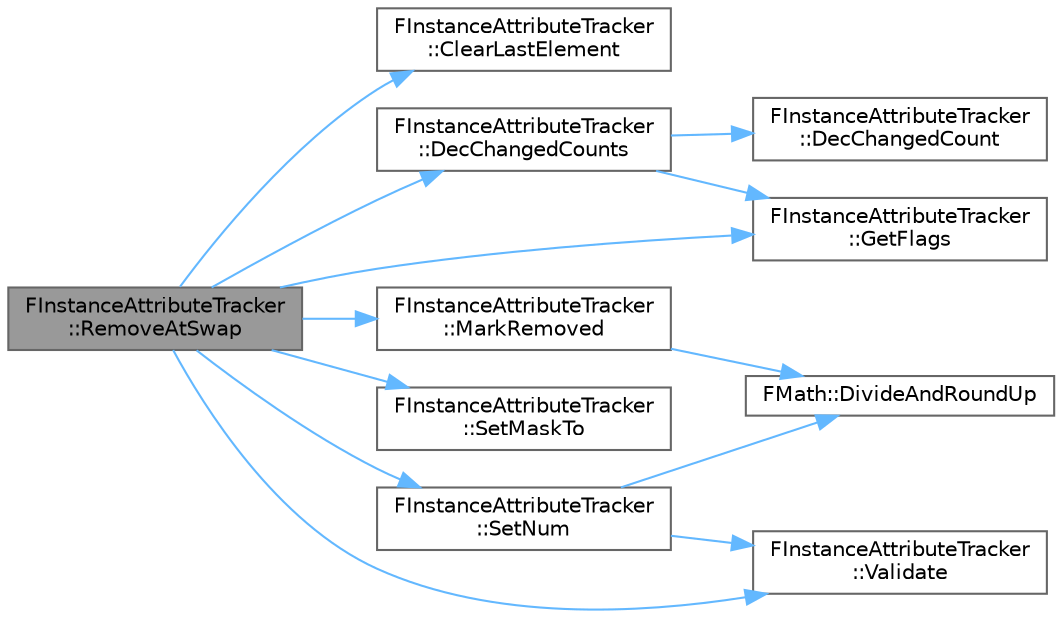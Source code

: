 digraph "FInstanceAttributeTracker::RemoveAtSwap"
{
 // INTERACTIVE_SVG=YES
 // LATEX_PDF_SIZE
  bgcolor="transparent";
  edge [fontname=Helvetica,fontsize=10,labelfontname=Helvetica,labelfontsize=10];
  node [fontname=Helvetica,fontsize=10,shape=box,height=0.2,width=0.4];
  rankdir="LR";
  Node1 [id="Node000001",label="FInstanceAttributeTracker\l::RemoveAtSwap",height=0.2,width=0.4,color="gray40", fillcolor="grey60", style="filled", fontcolor="black",tooltip="Mark removed & update the tracked bits (remove & swap operation)"];
  Node1 -> Node2 [id="edge1_Node000001_Node000002",color="steelblue1",style="solid",tooltip=" "];
  Node2 [id="Node000002",label="FInstanceAttributeTracker\l::ClearLastElement",height=0.2,width=0.4,color="grey40", fillcolor="white", style="filled",URL="$d7/d54/classFInstanceAttributeTracker.html#a126e164e201e843840121438987abf4d",tooltip="Clear the last item & all remaining in element to ensure it is always all zero."];
  Node1 -> Node3 [id="edge2_Node000001_Node000003",color="steelblue1",style="solid",tooltip=" "];
  Node3 [id="Node000003",label="FInstanceAttributeTracker\l::DecChangedCounts",height=0.2,width=0.4,color="grey40", fillcolor="white", style="filled",URL="$d7/d54/classFInstanceAttributeTracker.html#ab56e50da0ff7b87abfd9a7bae683fc2e",tooltip=" "];
  Node3 -> Node4 [id="edge3_Node000003_Node000004",color="steelblue1",style="solid",tooltip=" "];
  Node4 [id="Node000004",label="FInstanceAttributeTracker\l::DecChangedCount",height=0.2,width=0.4,color="grey40", fillcolor="white", style="filled",URL="$d7/d54/classFInstanceAttributeTracker.html#a07dfad04eea2dd6d849805ee808f465c",tooltip=" "];
  Node3 -> Node5 [id="edge4_Node000003_Node000005",color="steelblue1",style="solid",tooltip=" "];
  Node5 [id="Node000005",label="FInstanceAttributeTracker\l::GetFlags",height=0.2,width=0.4,color="grey40", fillcolor="white", style="filled",URL="$d7/d54/classFInstanceAttributeTracker.html#aa50ded98f4bf1e81098569a667ce3061",tooltip="Get the masked flags for a given index."];
  Node1 -> Node5 [id="edge5_Node000001_Node000005",color="steelblue1",style="solid",tooltip=" "];
  Node1 -> Node6 [id="edge6_Node000001_Node000006",color="steelblue1",style="solid",tooltip=" "];
  Node6 [id="Node000006",label="FInstanceAttributeTracker\l::MarkRemoved",height=0.2,width=0.4,color="grey40", fillcolor="white", style="filled",URL="$d7/d54/classFInstanceAttributeTracker.html#ab6246fa3015edc17b2fe53f6632a023f",tooltip="Lazy allocate bits in the bit vector tracking removed instances and set the flag for the instance ID."];
  Node6 -> Node7 [id="edge7_Node000006_Node000007",color="steelblue1",style="solid",tooltip=" "];
  Node7 [id="Node000007",label="FMath::DivideAndRoundUp",height=0.2,width=0.4,color="grey40", fillcolor="white", style="filled",URL="$dc/d20/structFMath.html#ae928a1450f7427dabf9ee2bec4677742",tooltip="Divides two integers and rounds up."];
  Node1 -> Node8 [id="edge8_Node000001_Node000008",color="steelblue1",style="solid",tooltip=" "];
  Node8 [id="Node000008",label="FInstanceAttributeTracker\l::SetMaskTo",height=0.2,width=0.4,color="grey40", fillcolor="white", style="filled",URL="$d7/d54/classFInstanceAttributeTracker.html#aa592586cf90b004cfcb6f77663b6c977",tooltip=" "];
  Node1 -> Node9 [id="edge9_Node000001_Node000009",color="steelblue1",style="solid",tooltip=" "];
  Node9 [id="Node000009",label="FInstanceAttributeTracker\l::SetNum",height=0.2,width=0.4,color="grey40", fillcolor="white", style="filled",URL="$d7/d54/classFInstanceAttributeTracker.html#a4f8f309ae5e1e9c348efb18e28117495",tooltip=" "];
  Node9 -> Node7 [id="edge10_Node000009_Node000007",color="steelblue1",style="solid",tooltip=" "];
  Node9 -> Node10 [id="edge11_Node000009_Node000010",color="steelblue1",style="solid",tooltip=" "];
  Node10 [id="Node000010",label="FInstanceAttributeTracker\l::Validate",height=0.2,width=0.4,color="grey40", fillcolor="white", style="filled",URL="$d7/d54/classFInstanceAttributeTracker.html#aab1d19b542fc92170177de897706b27f",tooltip=" "];
  Node1 -> Node10 [id="edge12_Node000001_Node000010",color="steelblue1",style="solid",tooltip=" "];
}
